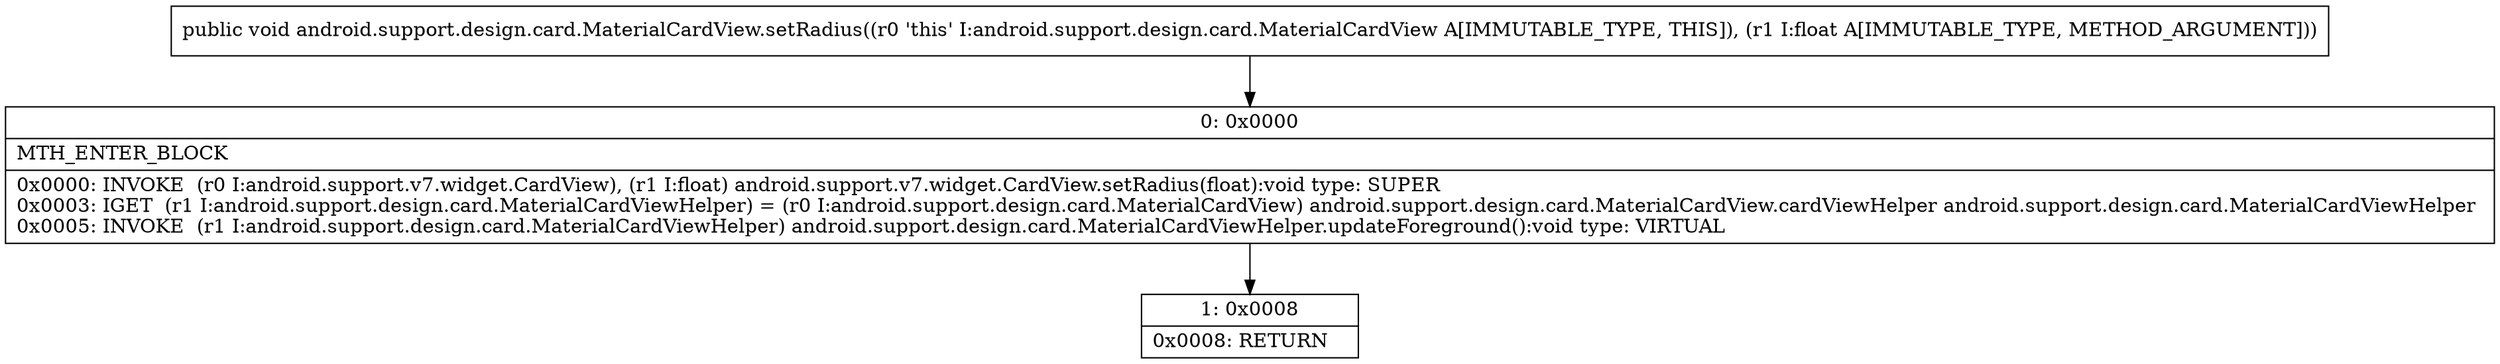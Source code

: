 digraph "CFG forandroid.support.design.card.MaterialCardView.setRadius(F)V" {
Node_0 [shape=record,label="{0\:\ 0x0000|MTH_ENTER_BLOCK\l|0x0000: INVOKE  (r0 I:android.support.v7.widget.CardView), (r1 I:float) android.support.v7.widget.CardView.setRadius(float):void type: SUPER \l0x0003: IGET  (r1 I:android.support.design.card.MaterialCardViewHelper) = (r0 I:android.support.design.card.MaterialCardView) android.support.design.card.MaterialCardView.cardViewHelper android.support.design.card.MaterialCardViewHelper \l0x0005: INVOKE  (r1 I:android.support.design.card.MaterialCardViewHelper) android.support.design.card.MaterialCardViewHelper.updateForeground():void type: VIRTUAL \l}"];
Node_1 [shape=record,label="{1\:\ 0x0008|0x0008: RETURN   \l}"];
MethodNode[shape=record,label="{public void android.support.design.card.MaterialCardView.setRadius((r0 'this' I:android.support.design.card.MaterialCardView A[IMMUTABLE_TYPE, THIS]), (r1 I:float A[IMMUTABLE_TYPE, METHOD_ARGUMENT])) }"];
MethodNode -> Node_0;
Node_0 -> Node_1;
}

